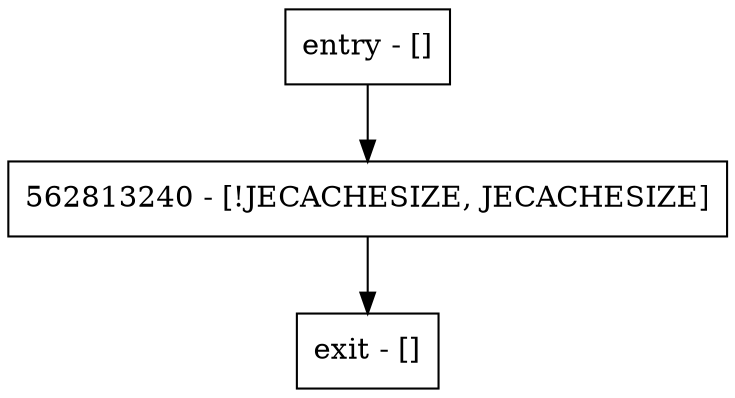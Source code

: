 digraph longArraySize {
node [shape=record];
entry [label="entry - []"];
exit [label="exit - []"];
562813240 [label="562813240 - [!JECACHESIZE, JECACHESIZE]"];
entry;
exit;
entry -> 562813240;
562813240 -> exit;
}
